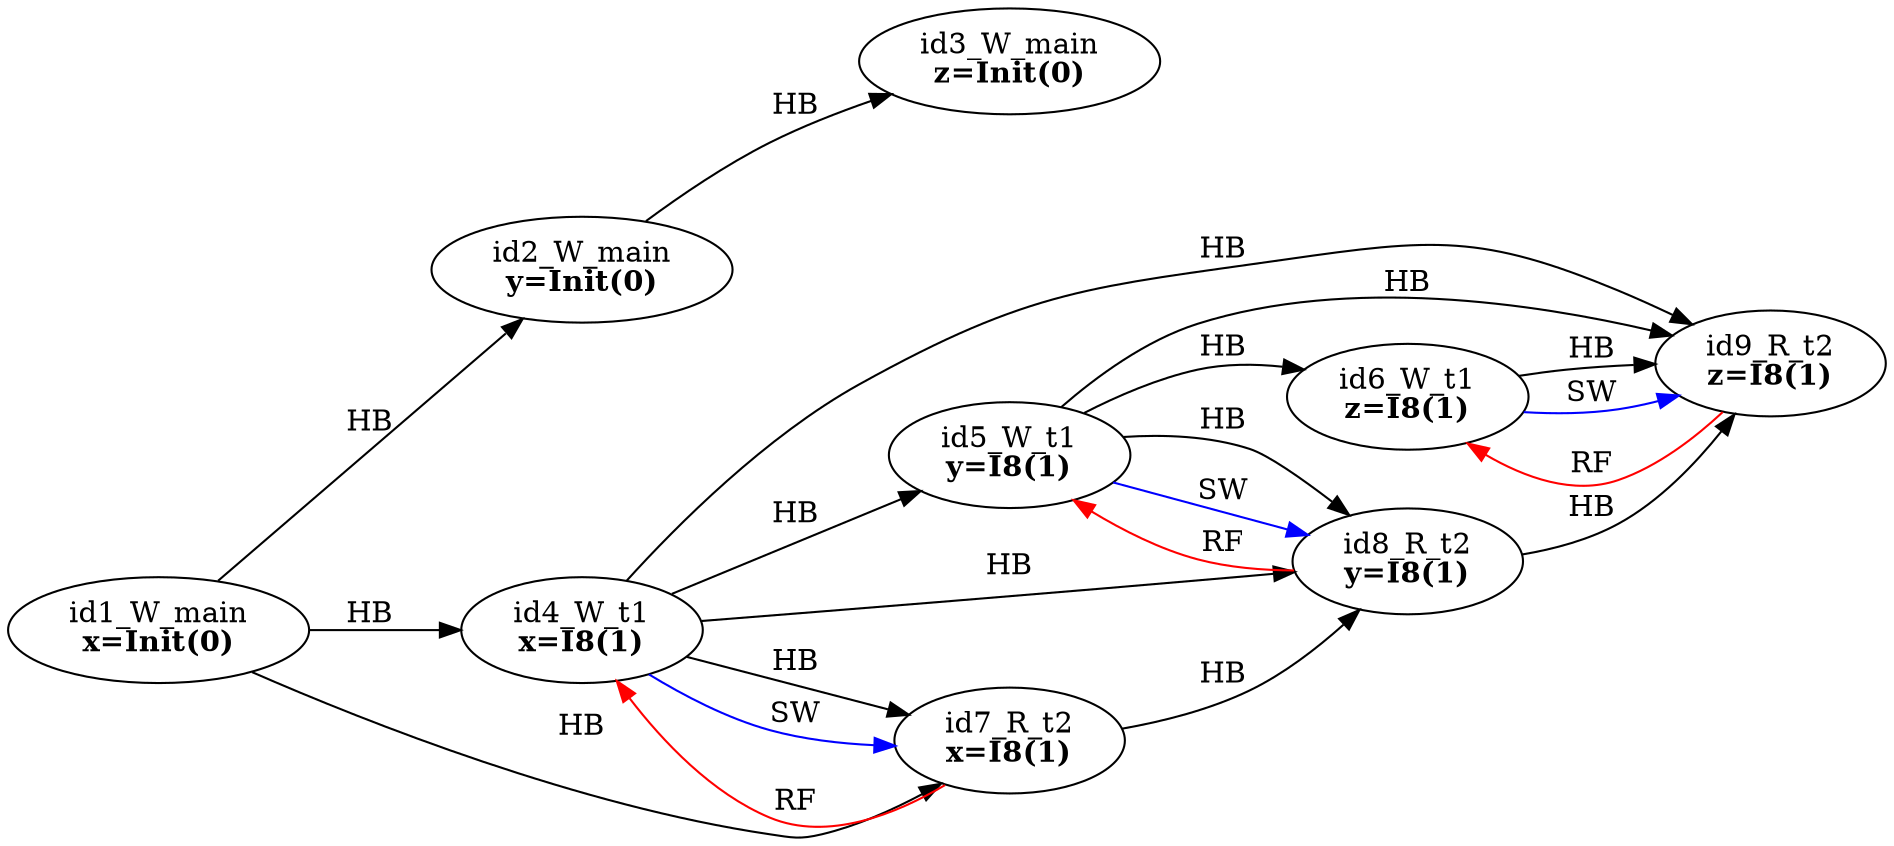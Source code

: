 digraph memory_model {
rankdir=LR;
splines=true; esep=0.5;
id1_W_main -> id2_W_main [label = "HB", color="black"];
id2_W_main -> id3_W_main [label = "HB", color="black"];
id4_W_t1 -> id5_W_t1 [label = "HB", color="black"];
id5_W_t1 -> id6_W_t1 [label = "HB", color="black"];
id7_R_t2 -> id8_R_t2 [label = "HB", color="black"];
id8_R_t2 -> id9_R_t2 [label = "HB", color="black"];
id1_W_main -> id4_W_t1 [label = "HB", color="black"];
id1_W_main -> id7_R_t2 [label = "HB", color="black"];
id4_W_t1 -> id7_R_t2 [label = "HB", color="black"];
id4_W_t1 -> id8_R_t2 [label = "HB", color="black"];
id4_W_t1 -> id9_R_t2 [label = "HB", color="black"];
id5_W_t1 -> id8_R_t2 [label = "HB", color="black"];
id5_W_t1 -> id9_R_t2 [label = "HB", color="black"];
id6_W_t1 -> id9_R_t2 [label = "HB", color="black"];
id7_R_t2 -> id4_W_t1 [label = "RF", color="red"];
id8_R_t2 -> id5_W_t1 [label = "RF", color="red"];
id9_R_t2 -> id6_W_t1 [label = "RF", color="red"];
id4_W_t1 -> id7_R_t2 [label = "SW", color="blue"];
id5_W_t1 -> id8_R_t2 [label = "SW", color="blue"];
id6_W_t1 -> id9_R_t2 [label = "SW", color="blue"];
id1_W_main [label=<id1_W_main<br/><B>x=Init(0)</B>>, pos="2.5,6!"]
id2_W_main [label=<id2_W_main<br/><B>y=Init(0)</B>>, pos="2.5,4!"]
id3_W_main [label=<id3_W_main<br/><B>z=Init(0)</B>>, pos="2.5,2!"]
id4_W_t1 [label=<id4_W_t1<br/><B>x=I8(1)</B>>, pos="0,0!"]
id5_W_t1 [label=<id5_W_t1<br/><B>y=I8(1)</B>>, pos="0,-2!"]
id6_W_t1 [label=<id6_W_t1<br/><B>z=I8(1)</B>>, pos="0,-4!"]
id7_R_t2 [label=<id7_R_t2<br/><B>x=I8(1)</B>>, pos="5,0!"]
id8_R_t2 [label=<id8_R_t2<br/><B>y=I8(1)</B>>, pos="5,-2!"]
id9_R_t2 [label=<id9_R_t2<br/><B>z=I8(1)</B>>, pos="5,-4!"]
}